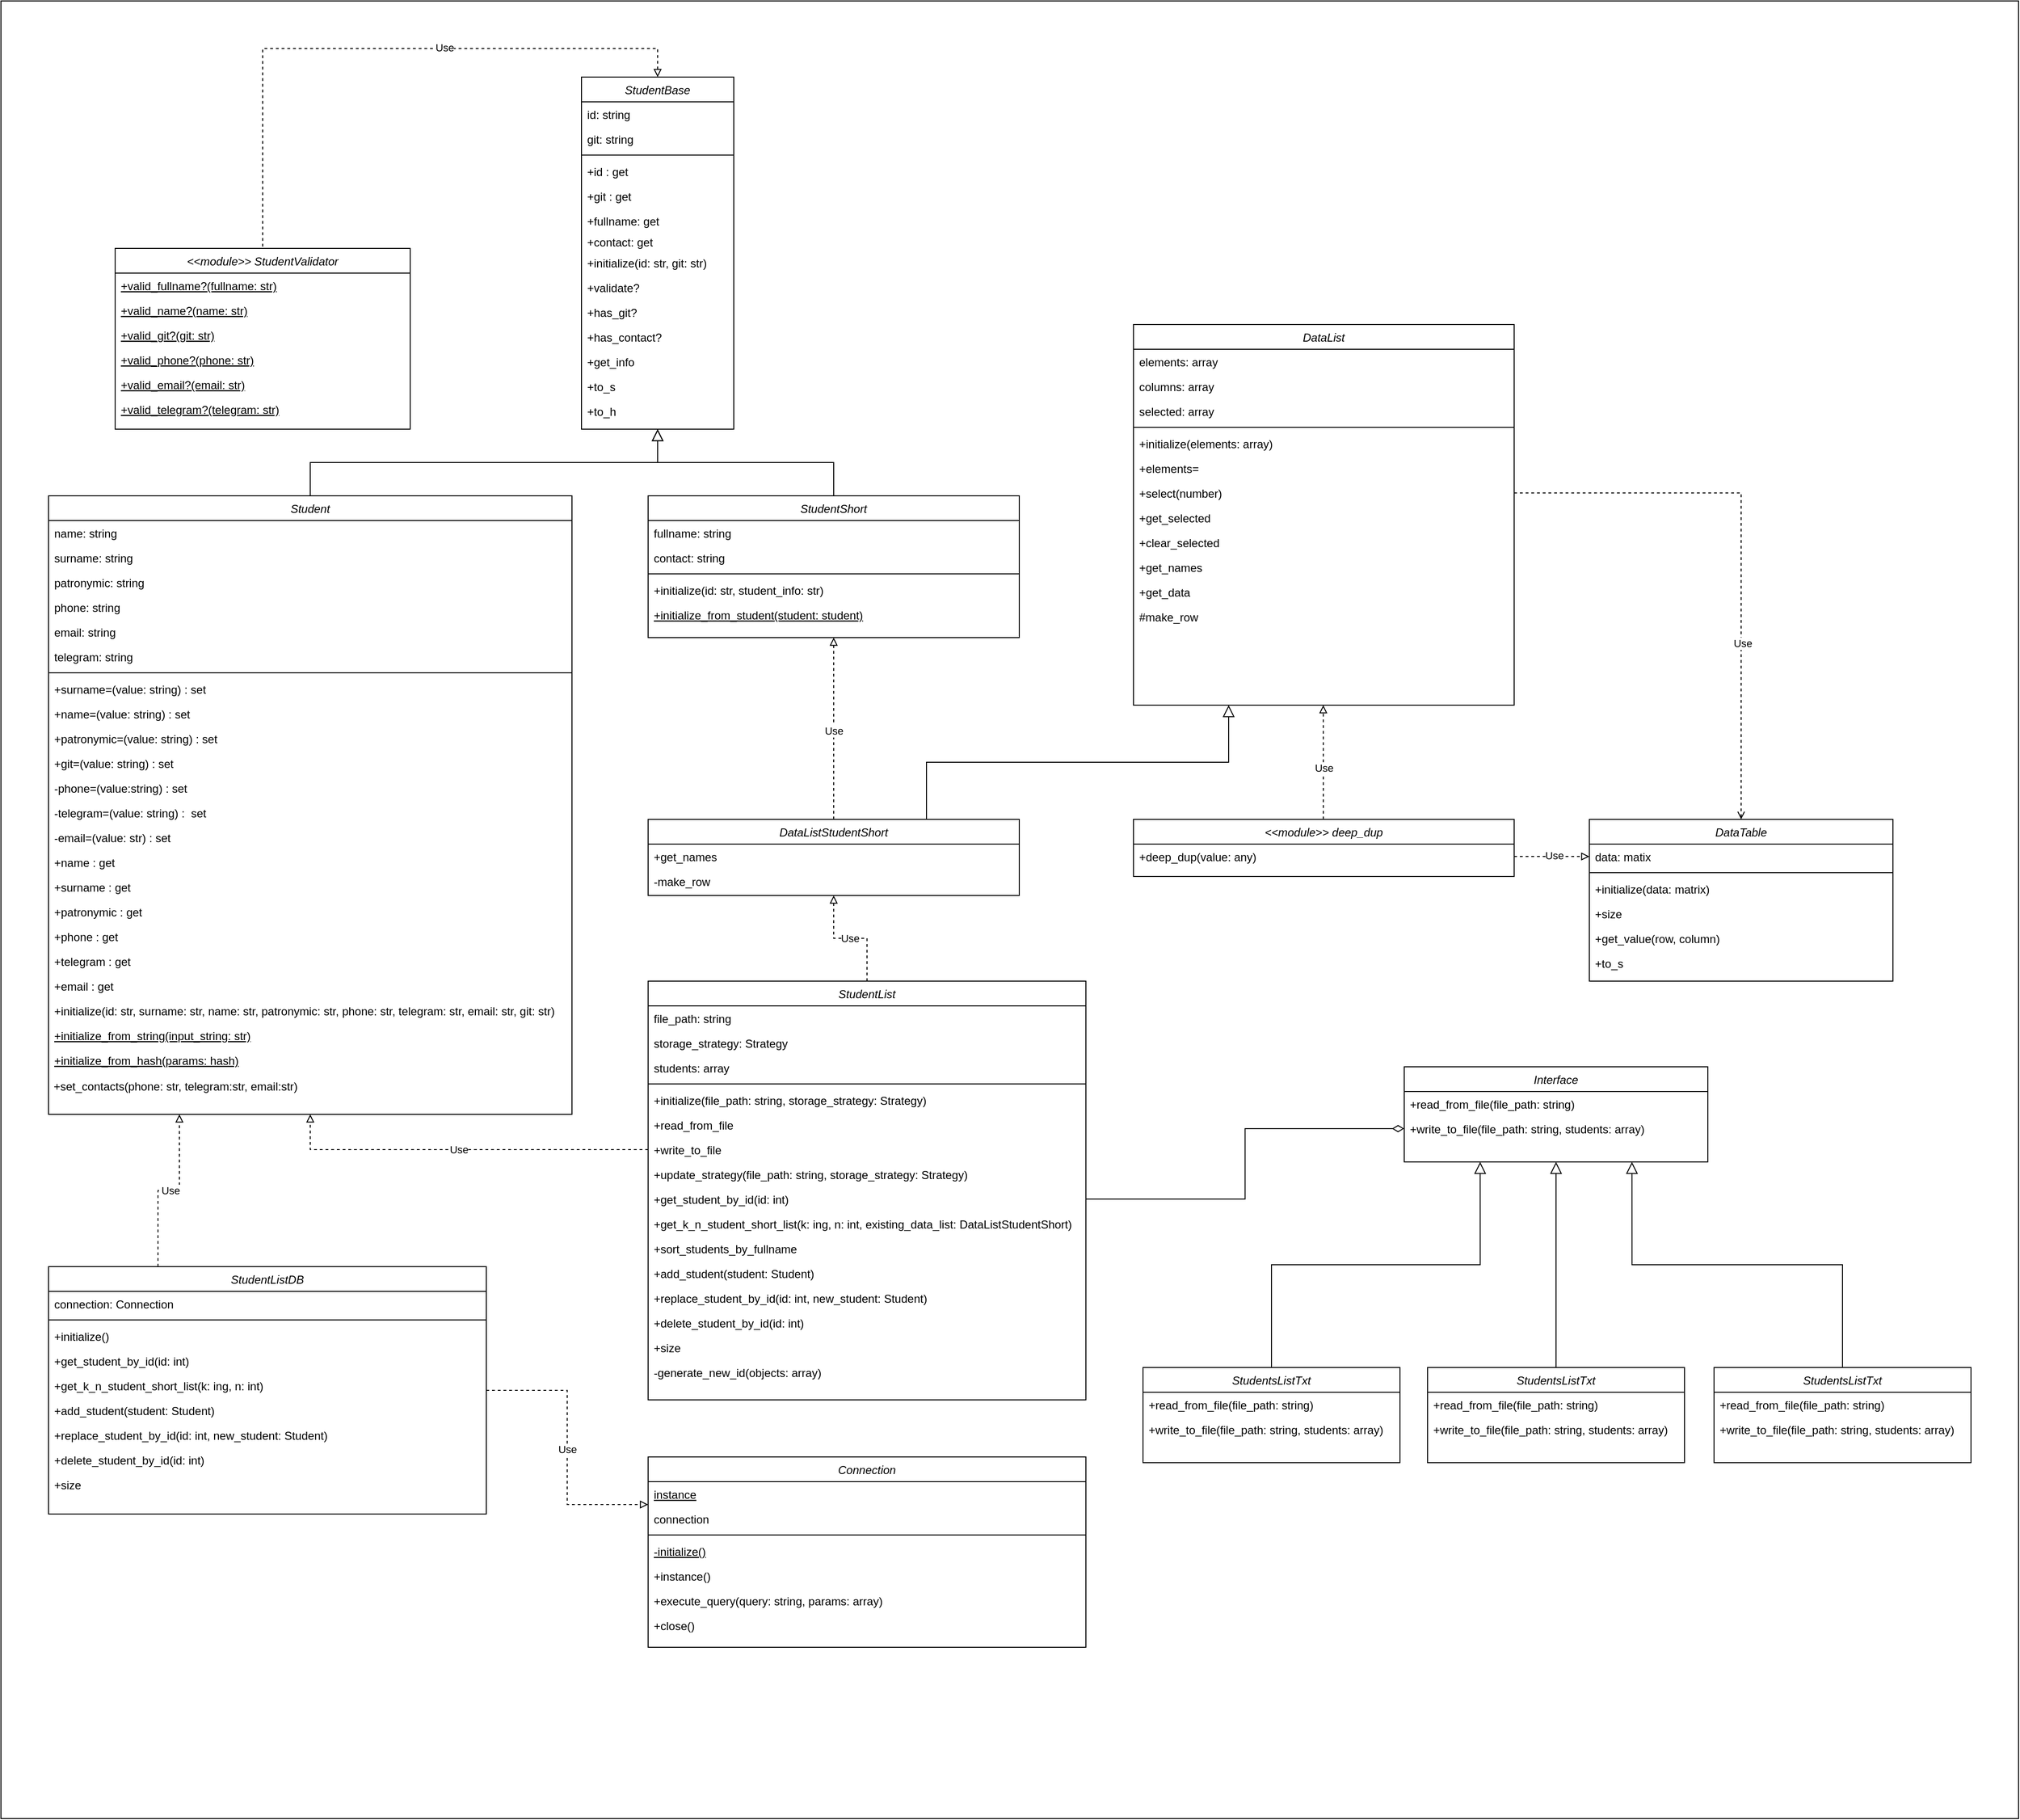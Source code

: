 <mxfile version="24.7.8">
  <diagram id="C5RBs43oDa-KdzZeNtuy" name="Page-1">
    <mxGraphModel dx="1500" dy="2068" grid="1" gridSize="10" guides="1" tooltips="1" connect="1" arrows="1" fold="1" page="1" pageScale="1" pageWidth="827" pageHeight="1169" math="0" shadow="0">
      <root>
        <mxCell id="WIyWlLk6GJQsqaUBKTNV-0" />
        <mxCell id="WIyWlLk6GJQsqaUBKTNV-1" parent="WIyWlLk6GJQsqaUBKTNV-0" />
        <mxCell id="fatnGPEcKWGk0wa3ljr2-0" value="" style="rounded=0;whiteSpace=wrap;html=1;" parent="WIyWlLk6GJQsqaUBKTNV-1" vertex="1">
          <mxGeometry x="250" y="-810" width="2120" height="1910" as="geometry" />
        </mxCell>
        <mxCell id="zkfFHV4jXpPFQw0GAbJ--0" value="StudentBase" style="swimlane;fontStyle=2;align=center;verticalAlign=top;childLayout=stackLayout;horizontal=1;startSize=26;horizontalStack=0;resizeParent=1;resizeLast=0;collapsible=1;marginBottom=0;rounded=0;shadow=0;strokeWidth=1;" parent="WIyWlLk6GJQsqaUBKTNV-1" vertex="1">
          <mxGeometry x="860" y="-730" width="160" height="370" as="geometry">
            <mxRectangle x="230" y="140" width="160" height="26" as="alternateBounds" />
          </mxGeometry>
        </mxCell>
        <mxCell id="DaK7ERgDfzek0wE4DrNR-5" value="id: string " style="text;align=left;verticalAlign=top;spacingLeft=4;spacingRight=4;overflow=hidden;rotatable=0;points=[[0,0.5],[1,0.5]];portConstraint=eastwest;rounded=0;shadow=0;html=0;" parent="zkfFHV4jXpPFQw0GAbJ--0" vertex="1">
          <mxGeometry y="26" width="160" height="26" as="geometry" />
        </mxCell>
        <mxCell id="DaK7ERgDfzek0wE4DrNR-3" value="git: string&#xa; " style="text;align=left;verticalAlign=top;spacingLeft=4;spacingRight=4;overflow=hidden;rotatable=0;points=[[0,0.5],[1,0.5]];portConstraint=eastwest;rounded=0;shadow=0;html=0;" parent="zkfFHV4jXpPFQw0GAbJ--0" vertex="1">
          <mxGeometry y="52" width="160" height="26" as="geometry" />
        </mxCell>
        <mxCell id="zkfFHV4jXpPFQw0GAbJ--4" value="" style="line;html=1;strokeWidth=1;align=left;verticalAlign=middle;spacingTop=-1;spacingLeft=3;spacingRight=3;rotatable=0;labelPosition=right;points=[];portConstraint=eastwest;" parent="zkfFHV4jXpPFQw0GAbJ--0" vertex="1">
          <mxGeometry y="78" width="160" height="8" as="geometry" />
        </mxCell>
        <mxCell id="DaK7ERgDfzek0wE4DrNR-34" value="+id : get" style="text;align=left;verticalAlign=top;spacingLeft=4;spacingRight=4;overflow=hidden;rotatable=0;points=[[0,0.5],[1,0.5]];portConstraint=eastwest;" parent="zkfFHV4jXpPFQw0GAbJ--0" vertex="1">
          <mxGeometry y="86" width="160" height="26" as="geometry" />
        </mxCell>
        <mxCell id="DaK7ERgDfzek0wE4DrNR-32" value="+git : get" style="text;align=left;verticalAlign=top;spacingLeft=4;spacingRight=4;overflow=hidden;rotatable=0;points=[[0,0.5],[1,0.5]];portConstraint=eastwest;" parent="zkfFHV4jXpPFQw0GAbJ--0" vertex="1">
          <mxGeometry y="112" width="160" height="26" as="geometry" />
        </mxCell>
        <mxCell id="30GVN7_N4VgCKG4ItNpN-0" value="+fullname: get" style="text;align=left;verticalAlign=top;spacingLeft=4;spacingRight=4;overflow=hidden;rotatable=0;points=[[0,0.5],[1,0.5]];portConstraint=eastwest;" parent="zkfFHV4jXpPFQw0GAbJ--0" vertex="1">
          <mxGeometry y="138" width="160" height="22" as="geometry" />
        </mxCell>
        <mxCell id="wEu3qzO1atXNmpKXPWO0-1" value="+contact: get" style="text;align=left;verticalAlign=top;spacingLeft=4;spacingRight=4;overflow=hidden;rotatable=0;points=[[0,0.5],[1,0.5]];portConstraint=eastwest;" parent="zkfFHV4jXpPFQw0GAbJ--0" vertex="1">
          <mxGeometry y="160" width="160" height="22" as="geometry" />
        </mxCell>
        <mxCell id="DaK7ERgDfzek0wE4DrNR-37" value="+initialize(id: str, git: str)" style="text;align=left;verticalAlign=top;spacingLeft=4;spacingRight=4;overflow=hidden;rotatable=0;points=[[0,0.5],[1,0.5]];portConstraint=eastwest;" parent="zkfFHV4jXpPFQw0GAbJ--0" vertex="1">
          <mxGeometry y="182" width="160" height="26" as="geometry" />
        </mxCell>
        <mxCell id="DaK7ERgDfzek0wE4DrNR-1" value="+validate?" style="text;align=left;verticalAlign=top;spacingLeft=4;spacingRight=4;overflow=hidden;rotatable=0;points=[[0,0.5],[1,0.5]];portConstraint=eastwest;" parent="zkfFHV4jXpPFQw0GAbJ--0" vertex="1">
          <mxGeometry y="208" width="160" height="26" as="geometry" />
        </mxCell>
        <mxCell id="zkfFHV4jXpPFQw0GAbJ--5" value="+has_git?" style="text;align=left;verticalAlign=top;spacingLeft=4;spacingRight=4;overflow=hidden;rotatable=0;points=[[0,0.5],[1,0.5]];portConstraint=eastwest;" parent="zkfFHV4jXpPFQw0GAbJ--0" vertex="1">
          <mxGeometry y="234" width="160" height="26" as="geometry" />
        </mxCell>
        <mxCell id="rkT2CLuDJCGZjRkK9kf4-31" value="+has_contact?" style="text;align=left;verticalAlign=top;spacingLeft=4;spacingRight=4;overflow=hidden;rotatable=0;points=[[0,0.5],[1,0.5]];portConstraint=eastwest;" parent="zkfFHV4jXpPFQw0GAbJ--0" vertex="1">
          <mxGeometry y="260" width="160" height="26" as="geometry" />
        </mxCell>
        <mxCell id="rkT2CLuDJCGZjRkK9kf4-32" value="+get_info" style="text;align=left;verticalAlign=top;spacingLeft=4;spacingRight=4;overflow=hidden;rotatable=0;points=[[0,0.5],[1,0.5]];portConstraint=eastwest;" parent="zkfFHV4jXpPFQw0GAbJ--0" vertex="1">
          <mxGeometry y="286" width="160" height="26" as="geometry" />
        </mxCell>
        <mxCell id="rkT2CLuDJCGZjRkK9kf4-33" value="+to_s" style="text;align=left;verticalAlign=top;spacingLeft=4;spacingRight=4;overflow=hidden;rotatable=0;points=[[0,0.5],[1,0.5]];portConstraint=eastwest;" parent="zkfFHV4jXpPFQw0GAbJ--0" vertex="1">
          <mxGeometry y="312" width="160" height="26" as="geometry" />
        </mxCell>
        <mxCell id="PjHpxz5H3u4c-cA8xx7M-1" value="+to_h" style="text;align=left;verticalAlign=top;spacingLeft=4;spacingRight=4;overflow=hidden;rotatable=0;points=[[0,0.5],[1,0.5]];portConstraint=eastwest;" parent="zkfFHV4jXpPFQw0GAbJ--0" vertex="1">
          <mxGeometry y="338" width="160" height="26" as="geometry" />
        </mxCell>
        <mxCell id="zkfFHV4jXpPFQw0GAbJ--6" value="Student" style="swimlane;fontStyle=2;align=center;verticalAlign=top;childLayout=stackLayout;horizontal=1;startSize=26;horizontalStack=0;resizeParent=1;resizeLast=0;collapsible=1;marginBottom=0;rounded=0;shadow=0;strokeWidth=1;" parent="WIyWlLk6GJQsqaUBKTNV-1" vertex="1">
          <mxGeometry x="300" y="-290" width="550" height="650" as="geometry">
            <mxRectangle x="130" y="380" width="160" height="26" as="alternateBounds" />
          </mxGeometry>
        </mxCell>
        <mxCell id="zkfFHV4jXpPFQw0GAbJ--7" value="name: string" style="text;align=left;verticalAlign=top;spacingLeft=4;spacingRight=4;overflow=hidden;rotatable=0;points=[[0,0.5],[1,0.5]];portConstraint=eastwest;" parent="zkfFHV4jXpPFQw0GAbJ--6" vertex="1">
          <mxGeometry y="26" width="550" height="26" as="geometry" />
        </mxCell>
        <mxCell id="zkfFHV4jXpPFQw0GAbJ--8" value="surname: string" style="text;align=left;verticalAlign=top;spacingLeft=4;spacingRight=4;overflow=hidden;rotatable=0;points=[[0,0.5],[1,0.5]];portConstraint=eastwest;rounded=0;shadow=0;html=0;" parent="zkfFHV4jXpPFQw0GAbJ--6" vertex="1">
          <mxGeometry y="52" width="550" height="26" as="geometry" />
        </mxCell>
        <mxCell id="hA9nvbCW1QsnM-zQuUA5-5" value="patronymic: string" style="text;align=left;verticalAlign=top;spacingLeft=4;spacingRight=4;overflow=hidden;rotatable=0;points=[[0,0.5],[1,0.5]];portConstraint=eastwest;rounded=0;shadow=0;html=0;" parent="zkfFHV4jXpPFQw0GAbJ--6" vertex="1">
          <mxGeometry y="78" width="550" height="26" as="geometry" />
        </mxCell>
        <mxCell id="rkT2CLuDJCGZjRkK9kf4-34" value="phone: string" style="text;align=left;verticalAlign=top;spacingLeft=4;spacingRight=4;overflow=hidden;rotatable=0;points=[[0,0.5],[1,0.5]];portConstraint=eastwest;rounded=0;shadow=0;html=0;" parent="zkfFHV4jXpPFQw0GAbJ--6" vertex="1">
          <mxGeometry y="104" width="550" height="26" as="geometry" />
        </mxCell>
        <mxCell id="rkT2CLuDJCGZjRkK9kf4-35" value="email: string" style="text;align=left;verticalAlign=top;spacingLeft=4;spacingRight=4;overflow=hidden;rotatable=0;points=[[0,0.5],[1,0.5]];portConstraint=eastwest;rounded=0;shadow=0;html=0;" parent="zkfFHV4jXpPFQw0GAbJ--6" vertex="1">
          <mxGeometry y="130" width="550" height="26" as="geometry" />
        </mxCell>
        <mxCell id="rkT2CLuDJCGZjRkK9kf4-36" value="telegram: string" style="text;align=left;verticalAlign=top;spacingLeft=4;spacingRight=4;overflow=hidden;rotatable=0;points=[[0,0.5],[1,0.5]];portConstraint=eastwest;rounded=0;shadow=0;html=0;" parent="zkfFHV4jXpPFQw0GAbJ--6" vertex="1">
          <mxGeometry y="156" width="550" height="26" as="geometry" />
        </mxCell>
        <mxCell id="zkfFHV4jXpPFQw0GAbJ--9" value="" style="line;html=1;strokeWidth=1;align=left;verticalAlign=middle;spacingTop=-1;spacingLeft=3;spacingRight=3;rotatable=0;labelPosition=right;points=[];portConstraint=eastwest;" parent="zkfFHV4jXpPFQw0GAbJ--6" vertex="1">
          <mxGeometry y="182" width="550" height="8" as="geometry" />
        </mxCell>
        <mxCell id="DaK7ERgDfzek0wE4DrNR-43" value="+surname=(value: string) : set" style="text;align=left;verticalAlign=top;spacingLeft=4;spacingRight=4;overflow=hidden;rotatable=0;points=[[0,0.5],[1,0.5]];portConstraint=eastwest;" parent="zkfFHV4jXpPFQw0GAbJ--6" vertex="1">
          <mxGeometry y="190" width="550" height="26" as="geometry" />
        </mxCell>
        <mxCell id="DaK7ERgDfzek0wE4DrNR-44" value="+name=(value: string) : set" style="text;align=left;verticalAlign=top;spacingLeft=4;spacingRight=4;overflow=hidden;rotatable=0;points=[[0,0.5],[1,0.5]];portConstraint=eastwest;" parent="zkfFHV4jXpPFQw0GAbJ--6" vertex="1">
          <mxGeometry y="216" width="550" height="26" as="geometry" />
        </mxCell>
        <mxCell id="DaK7ERgDfzek0wE4DrNR-42" value="+patronymic=(value: string) : set" style="text;align=left;verticalAlign=top;spacingLeft=4;spacingRight=4;overflow=hidden;rotatable=0;points=[[0,0.5],[1,0.5]];portConstraint=eastwest;" parent="zkfFHV4jXpPFQw0GAbJ--6" vertex="1">
          <mxGeometry y="242" width="550" height="26" as="geometry" />
        </mxCell>
        <mxCell id="ZeI7-z1QrVrPeZxFid8m-0" value="+git=(value: string) : set" style="text;align=left;verticalAlign=top;spacingLeft=4;spacingRight=4;overflow=hidden;rotatable=0;points=[[0,0.5],[1,0.5]];portConstraint=eastwest;" parent="zkfFHV4jXpPFQw0GAbJ--6" vertex="1">
          <mxGeometry y="268" width="550" height="26" as="geometry" />
        </mxCell>
        <mxCell id="DaK7ERgDfzek0wE4DrNR-41" value="-phone=(value:string) : set" style="text;align=left;verticalAlign=top;spacingLeft=4;spacingRight=4;overflow=hidden;rotatable=0;points=[[0,0.5],[1,0.5]];portConstraint=eastwest;" parent="zkfFHV4jXpPFQw0GAbJ--6" vertex="1">
          <mxGeometry y="294" width="550" height="26" as="geometry" />
        </mxCell>
        <mxCell id="DaK7ERgDfzek0wE4DrNR-40" value="-telegram=(value: string) :  set" style="text;align=left;verticalAlign=top;spacingLeft=4;spacingRight=4;overflow=hidden;rotatable=0;points=[[0,0.5],[1,0.5]];portConstraint=eastwest;" parent="zkfFHV4jXpPFQw0GAbJ--6" vertex="1">
          <mxGeometry y="320" width="550" height="26" as="geometry" />
        </mxCell>
        <mxCell id="DaK7ERgDfzek0wE4DrNR-39" value="-email=(value: str) : set" style="text;align=left;verticalAlign=top;spacingLeft=4;spacingRight=4;overflow=hidden;rotatable=0;points=[[0,0.5],[1,0.5]];portConstraint=eastwest;" parent="zkfFHV4jXpPFQw0GAbJ--6" vertex="1">
          <mxGeometry y="346" width="550" height="26" as="geometry" />
        </mxCell>
        <mxCell id="DaK7ERgDfzek0wE4DrNR-38" value="+name : get" style="text;align=left;verticalAlign=top;spacingLeft=4;spacingRight=4;overflow=hidden;rotatable=0;points=[[0,0.5],[1,0.5]];portConstraint=eastwest;" parent="zkfFHV4jXpPFQw0GAbJ--6" vertex="1">
          <mxGeometry y="372" width="550" height="26" as="geometry" />
        </mxCell>
        <mxCell id="DaK7ERgDfzek0wE4DrNR-46" value="+surname : get" style="text;align=left;verticalAlign=top;spacingLeft=4;spacingRight=4;overflow=hidden;rotatable=0;points=[[0,0.5],[1,0.5]];portConstraint=eastwest;" parent="zkfFHV4jXpPFQw0GAbJ--6" vertex="1">
          <mxGeometry y="398" width="550" height="26" as="geometry" />
        </mxCell>
        <mxCell id="DaK7ERgDfzek0wE4DrNR-45" value="+patronymic : get" style="text;align=left;verticalAlign=top;spacingLeft=4;spacingRight=4;overflow=hidden;rotatable=0;points=[[0,0.5],[1,0.5]];portConstraint=eastwest;" parent="zkfFHV4jXpPFQw0GAbJ--6" vertex="1">
          <mxGeometry y="424" width="550" height="26" as="geometry" />
        </mxCell>
        <mxCell id="ZeI7-z1QrVrPeZxFid8m-1" value="+phone : get" style="text;align=left;verticalAlign=top;spacingLeft=4;spacingRight=4;overflow=hidden;rotatable=0;points=[[0,0.5],[1,0.5]];portConstraint=eastwest;" parent="zkfFHV4jXpPFQw0GAbJ--6" vertex="1">
          <mxGeometry y="450" width="550" height="26" as="geometry" />
        </mxCell>
        <mxCell id="ZeI7-z1QrVrPeZxFid8m-2" value="+telegram : get" style="text;align=left;verticalAlign=top;spacingLeft=4;spacingRight=4;overflow=hidden;rotatable=0;points=[[0,0.5],[1,0.5]];portConstraint=eastwest;" parent="zkfFHV4jXpPFQw0GAbJ--6" vertex="1">
          <mxGeometry y="476" width="550" height="26" as="geometry" />
        </mxCell>
        <mxCell id="ZeI7-z1QrVrPeZxFid8m-3" value="+email : get" style="text;align=left;verticalAlign=top;spacingLeft=4;spacingRight=4;overflow=hidden;rotatable=0;points=[[0,0.5],[1,0.5]];portConstraint=eastwest;" parent="zkfFHV4jXpPFQw0GAbJ--6" vertex="1">
          <mxGeometry y="502" width="550" height="26" as="geometry" />
        </mxCell>
        <mxCell id="zkfFHV4jXpPFQw0GAbJ--11" value="+initialize(id: str, surname: str, name: str, patronymic: str, phone: str, telegram: str, email: str, git: str)" style="text;align=left;verticalAlign=top;spacingLeft=4;spacingRight=4;overflow=hidden;rotatable=0;points=[[0,0.5],[1,0.5]];portConstraint=eastwest;" parent="zkfFHV4jXpPFQw0GAbJ--6" vertex="1">
          <mxGeometry y="528" width="550" height="26" as="geometry" />
        </mxCell>
        <mxCell id="ZeI7-z1QrVrPeZxFid8m-4" value="+initialize_from_string(input_string: str)" style="text;align=left;verticalAlign=top;spacingLeft=4;spacingRight=4;overflow=hidden;rotatable=0;points=[[0,0.5],[1,0.5]];portConstraint=eastwest;fontStyle=4" parent="zkfFHV4jXpPFQw0GAbJ--6" vertex="1">
          <mxGeometry y="554" width="550" height="26" as="geometry" />
        </mxCell>
        <mxCell id="PjHpxz5H3u4c-cA8xx7M-0" value="+initialize_from_hash(params: hash)" style="text;align=left;verticalAlign=top;spacingLeft=4;spacingRight=4;overflow=hidden;rotatable=0;points=[[0,0.5],[1,0.5]];portConstraint=eastwest;fontStyle=4" parent="zkfFHV4jXpPFQw0GAbJ--6" vertex="1">
          <mxGeometry y="580" width="550" height="26" as="geometry" />
        </mxCell>
        <mxCell id="rkT2CLuDJCGZjRkK9kf4-38" value="&amp;nbsp;+set_contacts(phone: str, telegram:str, email:str)" style="text;html=1;align=left;verticalAlign=middle;whiteSpace=wrap;rounded=0;" parent="zkfFHV4jXpPFQw0GAbJ--6" vertex="1">
          <mxGeometry y="606" width="550" height="30" as="geometry" />
        </mxCell>
        <mxCell id="zkfFHV4jXpPFQw0GAbJ--12" value="" style="endArrow=block;endSize=10;endFill=0;shadow=0;strokeWidth=1;rounded=0;edgeStyle=elbowEdgeStyle;elbow=vertical;" parent="WIyWlLk6GJQsqaUBKTNV-1" source="zkfFHV4jXpPFQw0GAbJ--6" target="zkfFHV4jXpPFQw0GAbJ--0" edge="1">
          <mxGeometry width="160" relative="1" as="geometry">
            <mxPoint x="596" y="-137" as="sourcePoint" />
            <mxPoint x="596" y="-137" as="targetPoint" />
          </mxGeometry>
        </mxCell>
        <mxCell id="zkfFHV4jXpPFQw0GAbJ--16" value="" style="endArrow=block;endSize=10;endFill=0;shadow=0;strokeWidth=1;rounded=0;edgeStyle=elbowEdgeStyle;elbow=vertical;exitX=0.5;exitY=0;exitDx=0;exitDy=0;" parent="WIyWlLk6GJQsqaUBKTNV-1" source="zkfFHV4jXpPFQw0GAbJ--17" target="zkfFHV4jXpPFQw0GAbJ--0" edge="1">
          <mxGeometry width="160" relative="1" as="geometry">
            <mxPoint x="806" y="20" as="sourcePoint" />
            <mxPoint x="706" y="-69" as="targetPoint" />
          </mxGeometry>
        </mxCell>
        <mxCell id="zkfFHV4jXpPFQw0GAbJ--17" value="StudentShort" style="swimlane;fontStyle=2;align=center;verticalAlign=top;childLayout=stackLayout;horizontal=1;startSize=26;horizontalStack=0;resizeParent=1;resizeLast=0;collapsible=1;marginBottom=0;rounded=0;shadow=0;strokeWidth=1;" parent="WIyWlLk6GJQsqaUBKTNV-1" vertex="1">
          <mxGeometry x="930" y="-290" width="390" height="149" as="geometry">
            <mxRectangle x="550" y="140" width="160" height="26" as="alternateBounds" />
          </mxGeometry>
        </mxCell>
        <mxCell id="zkfFHV4jXpPFQw0GAbJ--18" value="fullname: string" style="text;align=left;verticalAlign=top;spacingLeft=4;spacingRight=4;overflow=hidden;rotatable=0;points=[[0,0.5],[1,0.5]];portConstraint=eastwest;" parent="zkfFHV4jXpPFQw0GAbJ--17" vertex="1">
          <mxGeometry y="26" width="390" height="26" as="geometry" />
        </mxCell>
        <mxCell id="rkT2CLuDJCGZjRkK9kf4-47" value="contact: string" style="text;align=left;verticalAlign=top;spacingLeft=4;spacingRight=4;overflow=hidden;rotatable=0;points=[[0,0.5],[1,0.5]];portConstraint=eastwest;" parent="zkfFHV4jXpPFQw0GAbJ--17" vertex="1">
          <mxGeometry y="52" width="390" height="26" as="geometry" />
        </mxCell>
        <mxCell id="zkfFHV4jXpPFQw0GAbJ--23" value="" style="line;html=1;strokeWidth=1;align=left;verticalAlign=middle;spacingTop=-1;spacingLeft=3;spacingRight=3;rotatable=0;labelPosition=right;points=[];portConstraint=eastwest;" parent="zkfFHV4jXpPFQw0GAbJ--17" vertex="1">
          <mxGeometry y="78" width="390" height="8" as="geometry" />
        </mxCell>
        <mxCell id="zkfFHV4jXpPFQw0GAbJ--24" value="+initialize(id: str, student_info: str)" style="text;align=left;verticalAlign=top;spacingLeft=4;spacingRight=4;overflow=hidden;rotatable=0;points=[[0,0.5],[1,0.5]];portConstraint=eastwest;" parent="zkfFHV4jXpPFQw0GAbJ--17" vertex="1">
          <mxGeometry y="86" width="390" height="26" as="geometry" />
        </mxCell>
        <mxCell id="ZeI7-z1QrVrPeZxFid8m-8" value="+initialize_from_student(student: student)" style="text;align=left;verticalAlign=top;spacingLeft=4;spacingRight=4;overflow=hidden;rotatable=0;points=[[0,0.5],[1,0.5]];portConstraint=eastwest;fontStyle=4" parent="zkfFHV4jXpPFQw0GAbJ--17" vertex="1">
          <mxGeometry y="112" width="390" height="26" as="geometry" />
        </mxCell>
        <mxCell id="rkT2CLuDJCGZjRkK9kf4-0" value="&lt;&lt;module&gt;&gt; StudentValidator" style="swimlane;fontStyle=2;align=center;verticalAlign=top;childLayout=stackLayout;horizontal=1;startSize=26;horizontalStack=0;resizeParent=1;resizeLast=0;collapsible=1;marginBottom=0;rounded=0;shadow=0;strokeWidth=1;" parent="WIyWlLk6GJQsqaUBKTNV-1" vertex="1">
          <mxGeometry x="370" y="-550" width="310" height="190" as="geometry">
            <mxRectangle x="230" y="140" width="160" height="26" as="alternateBounds" />
          </mxGeometry>
        </mxCell>
        <mxCell id="rkT2CLuDJCGZjRkK9kf4-16" value="+valid_fullname?(fullname: str)" style="text;align=left;verticalAlign=top;spacingLeft=4;spacingRight=4;overflow=hidden;rotatable=0;points=[[0,0.5],[1,0.5]];portConstraint=eastwest;fontStyle=4" parent="rkT2CLuDJCGZjRkK9kf4-0" vertex="1">
          <mxGeometry y="26" width="310" height="26" as="geometry" />
        </mxCell>
        <mxCell id="rkT2CLuDJCGZjRkK9kf4-21" value="+valid_name?(name: str)" style="text;align=left;verticalAlign=top;spacingLeft=4;spacingRight=4;overflow=hidden;rotatable=0;points=[[0,0.5],[1,0.5]];portConstraint=eastwest;fontStyle=4" parent="rkT2CLuDJCGZjRkK9kf4-0" vertex="1">
          <mxGeometry y="52" width="310" height="26" as="geometry" />
        </mxCell>
        <mxCell id="rkT2CLuDJCGZjRkK9kf4-17" value="+valid_git?(git: str)" style="text;align=left;verticalAlign=top;spacingLeft=4;spacingRight=4;overflow=hidden;rotatable=0;points=[[0,0.5],[1,0.5]];portConstraint=eastwest;fontStyle=4" parent="rkT2CLuDJCGZjRkK9kf4-0" vertex="1">
          <mxGeometry y="78" width="310" height="26" as="geometry" />
        </mxCell>
        <mxCell id="rkT2CLuDJCGZjRkK9kf4-19" value="+valid_phone?(phone: str)" style="text;align=left;verticalAlign=top;spacingLeft=4;spacingRight=4;overflow=hidden;rotatable=0;points=[[0,0.5],[1,0.5]];portConstraint=eastwest;fontStyle=4" parent="rkT2CLuDJCGZjRkK9kf4-0" vertex="1">
          <mxGeometry y="104" width="310" height="26" as="geometry" />
        </mxCell>
        <mxCell id="rkT2CLuDJCGZjRkK9kf4-25" value="+valid_email?(email: str)" style="text;align=left;verticalAlign=top;spacingLeft=4;spacingRight=4;overflow=hidden;rotatable=0;points=[[0,0.5],[1,0.5]];portConstraint=eastwest;fontStyle=4" parent="rkT2CLuDJCGZjRkK9kf4-0" vertex="1">
          <mxGeometry y="130" width="310" height="26" as="geometry" />
        </mxCell>
        <mxCell id="rkT2CLuDJCGZjRkK9kf4-26" value="+valid_telegram?(telegram: str)" style="text;align=left;verticalAlign=top;spacingLeft=4;spacingRight=4;overflow=hidden;rotatable=0;points=[[0,0.5],[1,0.5]];portConstraint=eastwest;fontStyle=4" parent="rkT2CLuDJCGZjRkK9kf4-0" vertex="1">
          <mxGeometry y="156" width="310" height="26" as="geometry" />
        </mxCell>
        <mxCell id="fatnGPEcKWGk0wa3ljr2-217" style="edgeStyle=orthogonalEdgeStyle;rounded=0;orthogonalLoop=1;jettySize=auto;html=1;entryX=0.5;entryY=0;entryDx=0;entryDy=0;dashed=1;strokeColor=default;curved=0;endArrow=none;endFill=0;flowAnimation=0;startArrow=block;startFill=0;exitX=0.5;exitY=0;exitDx=0;exitDy=0;" parent="WIyWlLk6GJQsqaUBKTNV-1" source="zkfFHV4jXpPFQw0GAbJ--0" target="rkT2CLuDJCGZjRkK9kf4-0" edge="1">
          <mxGeometry relative="1" as="geometry">
            <Array as="points">
              <mxPoint x="940" y="-760" />
              <mxPoint x="525" y="-760" />
            </Array>
            <mxPoint x="250" y="-930" as="sourcePoint" />
            <mxPoint x="610" y="-821" as="targetPoint" />
          </mxGeometry>
        </mxCell>
        <mxCell id="fatnGPEcKWGk0wa3ljr2-219" value="Use" style="edgeLabel;html=1;align=center;verticalAlign=middle;resizable=0;points=[];" parent="fatnGPEcKWGk0wa3ljr2-217" vertex="1" connectable="0">
          <mxGeometry x="-0.227" y="-1" relative="1" as="geometry">
            <mxPoint x="-1" as="offset" />
          </mxGeometry>
        </mxCell>
        <mxCell id="fatnGPEcKWGk0wa3ljr2-220" value="DataTable" style="swimlane;fontStyle=2;align=center;verticalAlign=top;childLayout=stackLayout;horizontal=1;startSize=26;horizontalStack=0;resizeParent=1;resizeLast=0;collapsible=1;marginBottom=0;rounded=0;shadow=0;strokeWidth=1;" parent="WIyWlLk6GJQsqaUBKTNV-1" vertex="1">
          <mxGeometry x="1919" y="50" width="319" height="170" as="geometry">
            <mxRectangle x="230" y="140" width="160" height="26" as="alternateBounds" />
          </mxGeometry>
        </mxCell>
        <mxCell id="fatnGPEcKWGk0wa3ljr2-255" value="data: matix" style="text;align=left;verticalAlign=top;spacingLeft=4;spacingRight=4;overflow=hidden;rotatable=0;points=[[0,0.5],[1,0.5]];portConstraint=eastwest;" parent="fatnGPEcKWGk0wa3ljr2-220" vertex="1">
          <mxGeometry y="26" width="319" height="26" as="geometry" />
        </mxCell>
        <mxCell id="fatnGPEcKWGk0wa3ljr2-256" value="" style="line;html=1;strokeWidth=1;align=left;verticalAlign=middle;spacingTop=-1;spacingLeft=3;spacingRight=3;rotatable=0;labelPosition=right;points=[];portConstraint=eastwest;" parent="fatnGPEcKWGk0wa3ljr2-220" vertex="1">
          <mxGeometry y="52" width="319" height="8" as="geometry" />
        </mxCell>
        <mxCell id="fatnGPEcKWGk0wa3ljr2-221" value="+initialize(data: matrix)" style="text;align=left;verticalAlign=top;spacingLeft=4;spacingRight=4;overflow=hidden;rotatable=0;points=[[0,0.5],[1,0.5]];portConstraint=eastwest;fontStyle=0" parent="fatnGPEcKWGk0wa3ljr2-220" vertex="1">
          <mxGeometry y="60" width="319" height="26" as="geometry" />
        </mxCell>
        <mxCell id="fatnGPEcKWGk0wa3ljr2-257" value="+size" style="text;align=left;verticalAlign=top;spacingLeft=4;spacingRight=4;overflow=hidden;rotatable=0;points=[[0,0.5],[1,0.5]];portConstraint=eastwest;fontStyle=0" parent="fatnGPEcKWGk0wa3ljr2-220" vertex="1">
          <mxGeometry y="86" width="319" height="26" as="geometry" />
        </mxCell>
        <mxCell id="fatnGPEcKWGk0wa3ljr2-222" value="+get_value(row, column)" style="text;align=left;verticalAlign=top;spacingLeft=4;spacingRight=4;overflow=hidden;rotatable=0;points=[[0,0.5],[1,0.5]];portConstraint=eastwest;fontStyle=0" parent="fatnGPEcKWGk0wa3ljr2-220" vertex="1">
          <mxGeometry y="112" width="319" height="26" as="geometry" />
        </mxCell>
        <mxCell id="fatnGPEcKWGk0wa3ljr2-258" value="+to_s" style="text;align=left;verticalAlign=top;spacingLeft=4;spacingRight=4;overflow=hidden;rotatable=0;points=[[0,0.5],[1,0.5]];portConstraint=eastwest;fontStyle=0" parent="fatnGPEcKWGk0wa3ljr2-220" vertex="1">
          <mxGeometry y="138" width="319" height="26" as="geometry" />
        </mxCell>
        <mxCell id="fatnGPEcKWGk0wa3ljr2-225" style="edgeStyle=orthogonalEdgeStyle;rounded=0;orthogonalLoop=1;jettySize=auto;html=1;endArrow=none;endFill=0;startArrow=block;startFill=0;exitX=0.25;exitY=1;exitDx=0;exitDy=0;entryX=0.75;entryY=0;entryDx=0;entryDy=0;startSize=10;" parent="WIyWlLk6GJQsqaUBKTNV-1" source="fatnGPEcKWGk0wa3ljr2-226" target="fatnGPEcKWGk0wa3ljr2-241" edge="1">
          <mxGeometry relative="1" as="geometry">
            <mxPoint x="1240" y="-30" as="targetPoint" />
          </mxGeometry>
        </mxCell>
        <mxCell id="fatnGPEcKWGk0wa3ljr2-226" value="DataList" style="swimlane;fontStyle=2;align=center;verticalAlign=top;childLayout=stackLayout;horizontal=1;startSize=26;horizontalStack=0;resizeParent=1;resizeLast=0;collapsible=1;marginBottom=0;rounded=0;shadow=0;strokeWidth=1;" parent="WIyWlLk6GJQsqaUBKTNV-1" vertex="1">
          <mxGeometry x="1440" y="-470" width="400" height="400" as="geometry">
            <mxRectangle x="1440" y="-470" width="160" height="26" as="alternateBounds" />
          </mxGeometry>
        </mxCell>
        <mxCell id="fatnGPEcKWGk0wa3ljr2-252" value="elements: array" style="text;align=left;verticalAlign=top;spacingLeft=4;spacingRight=4;overflow=hidden;rotatable=0;points=[[0,0.5],[1,0.5]];portConstraint=eastwest;" parent="fatnGPEcKWGk0wa3ljr2-226" vertex="1">
          <mxGeometry y="26" width="400" height="26" as="geometry" />
        </mxCell>
        <mxCell id="fatnGPEcKWGk0wa3ljr2-253" value="columns: array" style="text;align=left;verticalAlign=top;spacingLeft=4;spacingRight=4;overflow=hidden;rotatable=0;points=[[0,0.5],[1,0.5]];portConstraint=eastwest;" parent="fatnGPEcKWGk0wa3ljr2-226" vertex="1">
          <mxGeometry y="52" width="400" height="26" as="geometry" />
        </mxCell>
        <mxCell id="fatnGPEcKWGk0wa3ljr2-254" value="selected: array" style="text;align=left;verticalAlign=top;spacingLeft=4;spacingRight=4;overflow=hidden;rotatable=0;points=[[0,0.5],[1,0.5]];portConstraint=eastwest;" parent="fatnGPEcKWGk0wa3ljr2-226" vertex="1">
          <mxGeometry y="78" width="400" height="26" as="geometry" />
        </mxCell>
        <mxCell id="fatnGPEcKWGk0wa3ljr2-250" value="" style="line;html=1;strokeWidth=1;align=left;verticalAlign=middle;spacingTop=-1;spacingLeft=3;spacingRight=3;rotatable=0;labelPosition=right;points=[];portConstraint=eastwest;" parent="fatnGPEcKWGk0wa3ljr2-226" vertex="1">
          <mxGeometry y="104" width="400" height="8" as="geometry" />
        </mxCell>
        <mxCell id="fatnGPEcKWGk0wa3ljr2-227" value="+initialize(elements: array)" style="text;align=left;verticalAlign=top;spacingLeft=4;spacingRight=4;overflow=hidden;rotatable=0;points=[[0,0.5],[1,0.5]];portConstraint=eastwest;fontStyle=0" parent="fatnGPEcKWGk0wa3ljr2-226" vertex="1">
          <mxGeometry y="112" width="400" height="26" as="geometry" />
        </mxCell>
        <mxCell id="fatnGPEcKWGk0wa3ljr2-228" value="+elements=" style="text;align=left;verticalAlign=top;spacingLeft=4;spacingRight=4;overflow=hidden;rotatable=0;points=[[0,0.5],[1,0.5]];portConstraint=eastwest;fontStyle=0" parent="fatnGPEcKWGk0wa3ljr2-226" vertex="1">
          <mxGeometry y="138" width="400" height="26" as="geometry" />
        </mxCell>
        <mxCell id="fatnGPEcKWGk0wa3ljr2-230" value="+select(number)" style="text;align=left;verticalAlign=top;spacingLeft=4;spacingRight=4;overflow=hidden;rotatable=0;points=[[0,0.5],[1,0.5]];portConstraint=eastwest;fontStyle=0" parent="fatnGPEcKWGk0wa3ljr2-226" vertex="1">
          <mxGeometry y="164" width="400" height="26" as="geometry" />
        </mxCell>
        <mxCell id="fatnGPEcKWGk0wa3ljr2-231" value="+get_selected" style="text;align=left;verticalAlign=top;spacingLeft=4;spacingRight=4;overflow=hidden;rotatable=0;points=[[0,0.5],[1,0.5]];portConstraint=eastwest;fontStyle=0" parent="fatnGPEcKWGk0wa3ljr2-226" vertex="1">
          <mxGeometry y="190" width="400" height="26" as="geometry" />
        </mxCell>
        <mxCell id="fatnGPEcKWGk0wa3ljr2-232" value="+clear_selected" style="text;align=left;verticalAlign=top;spacingLeft=4;spacingRight=4;overflow=hidden;rotatable=0;points=[[0,0.5],[1,0.5]];portConstraint=eastwest;fontStyle=0" parent="fatnGPEcKWGk0wa3ljr2-226" vertex="1">
          <mxGeometry y="216" width="400" height="26" as="geometry" />
        </mxCell>
        <mxCell id="fatnGPEcKWGk0wa3ljr2-233" value="+get_names" style="text;align=left;verticalAlign=top;spacingLeft=4;spacingRight=4;overflow=hidden;rotatable=0;points=[[0,0.5],[1,0.5]];portConstraint=eastwest;fontStyle=0" parent="fatnGPEcKWGk0wa3ljr2-226" vertex="1">
          <mxGeometry y="242" width="400" height="26" as="geometry" />
        </mxCell>
        <mxCell id="fatnGPEcKWGk0wa3ljr2-234" value="+get_data" style="text;align=left;verticalAlign=top;spacingLeft=4;spacingRight=4;overflow=hidden;rotatable=0;points=[[0,0.5],[1,0.5]];portConstraint=eastwest;fontStyle=0" parent="fatnGPEcKWGk0wa3ljr2-226" vertex="1">
          <mxGeometry y="268" width="400" height="26" as="geometry" />
        </mxCell>
        <mxCell id="fatnGPEcKWGk0wa3ljr2-235" value="#make_row" style="text;align=left;verticalAlign=top;spacingLeft=4;spacingRight=4;overflow=hidden;rotatable=0;points=[[0,0.5],[1,0.5]];portConstraint=eastwest;fontStyle=0" parent="fatnGPEcKWGk0wa3ljr2-226" vertex="1">
          <mxGeometry y="294" width="400" height="26" as="geometry" />
        </mxCell>
        <mxCell id="fatnGPEcKWGk0wa3ljr2-236" style="edgeStyle=orthogonalEdgeStyle;rounded=0;orthogonalLoop=1;jettySize=auto;html=1;dashed=1;endArrow=block;endFill=0;" parent="WIyWlLk6GJQsqaUBKTNV-1" edge="1">
          <mxGeometry relative="1" as="geometry">
            <mxPoint x="1639.41" y="-70" as="targetPoint" />
            <Array as="points">
              <mxPoint x="1639.41" y="20" />
              <mxPoint x="1639.41" y="20" />
            </Array>
            <mxPoint x="1639.469" y="50" as="sourcePoint" />
          </mxGeometry>
        </mxCell>
        <mxCell id="fatnGPEcKWGk0wa3ljr2-237" value="Use" style="edgeLabel;html=1;align=center;verticalAlign=middle;resizable=0;points=[];" parent="fatnGPEcKWGk0wa3ljr2-236" vertex="1" connectable="0">
          <mxGeometry x="0.107" relative="1" as="geometry">
            <mxPoint y="12" as="offset" />
          </mxGeometry>
        </mxCell>
        <mxCell id="fatnGPEcKWGk0wa3ljr2-238" value="&lt;&lt;module&gt;&gt; deep_dup" style="swimlane;fontStyle=2;align=center;verticalAlign=top;childLayout=stackLayout;horizontal=1;startSize=26;horizontalStack=0;resizeParent=1;resizeLast=0;collapsible=1;marginBottom=0;rounded=0;shadow=0;strokeWidth=1;" parent="WIyWlLk6GJQsqaUBKTNV-1" vertex="1">
          <mxGeometry x="1440" y="50" width="400" height="60" as="geometry">
            <mxRectangle x="230" y="140" width="160" height="26" as="alternateBounds" />
          </mxGeometry>
        </mxCell>
        <mxCell id="fatnGPEcKWGk0wa3ljr2-239" value="+deep_dup(value: any)" style="text;align=left;verticalAlign=top;spacingLeft=4;spacingRight=4;overflow=hidden;rotatable=0;points=[[0,0.5],[1,0.5]];portConstraint=eastwest;fontStyle=0" parent="fatnGPEcKWGk0wa3ljr2-238" vertex="1">
          <mxGeometry y="26" width="400" height="26" as="geometry" />
        </mxCell>
        <mxCell id="fatnGPEcKWGk0wa3ljr2-241" value="DataListStudentShort" style="swimlane;fontStyle=2;align=center;verticalAlign=top;childLayout=stackLayout;horizontal=1;startSize=26;horizontalStack=0;resizeParent=1;resizeLast=0;collapsible=1;marginBottom=0;rounded=0;shadow=0;strokeWidth=1;" parent="WIyWlLk6GJQsqaUBKTNV-1" vertex="1">
          <mxGeometry x="930" y="50" width="390" height="80" as="geometry">
            <mxRectangle x="230" y="140" width="160" height="26" as="alternateBounds" />
          </mxGeometry>
        </mxCell>
        <mxCell id="fatnGPEcKWGk0wa3ljr2-242" value="+get_names" style="text;align=left;verticalAlign=top;spacingLeft=4;spacingRight=4;overflow=hidden;rotatable=0;points=[[0,0.5],[1,0.5]];portConstraint=eastwest;fontStyle=0" parent="fatnGPEcKWGk0wa3ljr2-241" vertex="1">
          <mxGeometry y="26" width="390" height="26" as="geometry" />
        </mxCell>
        <mxCell id="fatnGPEcKWGk0wa3ljr2-243" value="-make_row" style="text;align=left;verticalAlign=top;spacingLeft=4;spacingRight=4;overflow=hidden;rotatable=0;points=[[0,0.5],[1,0.5]];portConstraint=eastwest;fontStyle=0" parent="fatnGPEcKWGk0wa3ljr2-241" vertex="1">
          <mxGeometry y="52" width="390" height="28" as="geometry" />
        </mxCell>
        <mxCell id="fatnGPEcKWGk0wa3ljr2-246" style="edgeStyle=orthogonalEdgeStyle;rounded=0;orthogonalLoop=1;jettySize=auto;html=1;entryX=0.5;entryY=0;entryDx=0;entryDy=0;dashed=1;endArrow=open;endFill=0;" parent="WIyWlLk6GJQsqaUBKTNV-1" source="fatnGPEcKWGk0wa3ljr2-230" target="fatnGPEcKWGk0wa3ljr2-220" edge="1">
          <mxGeometry relative="1" as="geometry">
            <mxPoint x="2160.0" y="50" as="targetPoint" />
          </mxGeometry>
        </mxCell>
        <mxCell id="fatnGPEcKWGk0wa3ljr2-247" value="Use" style="edgeLabel;html=1;align=center;verticalAlign=middle;resizable=0;points=[];" parent="fatnGPEcKWGk0wa3ljr2-246" vertex="1" connectable="0">
          <mxGeometry x="0.364" y="1" relative="1" as="geometry">
            <mxPoint as="offset" />
          </mxGeometry>
        </mxCell>
        <mxCell id="fatnGPEcKWGk0wa3ljr2-248" style="edgeStyle=orthogonalEdgeStyle;rounded=0;orthogonalLoop=1;jettySize=auto;html=1;dashed=1;endArrow=block;endFill=0;entryX=0.5;entryY=1;entryDx=0;entryDy=0;exitX=0.5;exitY=0;exitDx=0;exitDy=0;" parent="WIyWlLk6GJQsqaUBKTNV-1" source="fatnGPEcKWGk0wa3ljr2-241" target="zkfFHV4jXpPFQw0GAbJ--17" edge="1">
          <mxGeometry relative="1" as="geometry">
            <mxPoint x="1040" y="-120" as="targetPoint" />
            <mxPoint x="1040" as="sourcePoint" />
          </mxGeometry>
        </mxCell>
        <mxCell id="fatnGPEcKWGk0wa3ljr2-249" value="Use" style="edgeLabel;html=1;align=center;verticalAlign=middle;resizable=0;points=[];" parent="fatnGPEcKWGk0wa3ljr2-248" vertex="1" connectable="0">
          <mxGeometry x="0.107" relative="1" as="geometry">
            <mxPoint y="12" as="offset" />
          </mxGeometry>
        </mxCell>
        <mxCell id="fatnGPEcKWGk0wa3ljr2-259" style="edgeStyle=orthogonalEdgeStyle;rounded=0;orthogonalLoop=1;jettySize=auto;html=1;dashed=1;endArrow=block;endFill=0;entryX=0;entryY=0.5;entryDx=0;entryDy=0;exitX=1;exitY=0.5;exitDx=0;exitDy=0;" parent="WIyWlLk6GJQsqaUBKTNV-1" source="fatnGPEcKWGk0wa3ljr2-239" target="fatnGPEcKWGk0wa3ljr2-255" edge="1">
          <mxGeometry relative="1" as="geometry">
            <mxPoint x="1860" y="140" as="targetPoint" />
            <Array as="points" />
            <mxPoint x="1860.059" y="260" as="sourcePoint" />
          </mxGeometry>
        </mxCell>
        <mxCell id="fatnGPEcKWGk0wa3ljr2-261" value="Use" style="edgeLabel;html=1;align=center;verticalAlign=middle;resizable=0;points=[];" parent="fatnGPEcKWGk0wa3ljr2-259" vertex="1" connectable="0">
          <mxGeometry x="0.053" y="1" relative="1" as="geometry">
            <mxPoint as="offset" />
          </mxGeometry>
        </mxCell>
        <mxCell id="fatnGPEcKWGk0wa3ljr2-262" value="StudentList" style="swimlane;fontStyle=2;align=center;verticalAlign=top;childLayout=stackLayout;horizontal=1;startSize=26;horizontalStack=0;resizeParent=1;resizeLast=0;collapsible=1;marginBottom=0;rounded=0;shadow=0;strokeWidth=1;" parent="WIyWlLk6GJQsqaUBKTNV-1" vertex="1">
          <mxGeometry x="930" y="220" width="460" height="440" as="geometry">
            <mxRectangle x="1440" y="-470" width="160" height="26" as="alternateBounds" />
          </mxGeometry>
        </mxCell>
        <mxCell id="fatnGPEcKWGk0wa3ljr2-263" value="file_path: string" style="text;align=left;verticalAlign=top;spacingLeft=4;spacingRight=4;overflow=hidden;rotatable=0;points=[[0,0.5],[1,0.5]];portConstraint=eastwest;" parent="fatnGPEcKWGk0wa3ljr2-262" vertex="1">
          <mxGeometry y="26" width="460" height="26" as="geometry" />
        </mxCell>
        <mxCell id="fatnGPEcKWGk0wa3ljr2-264" value="storage_strategy: Strategy" style="text;align=left;verticalAlign=top;spacingLeft=4;spacingRight=4;overflow=hidden;rotatable=0;points=[[0,0.5],[1,0.5]];portConstraint=eastwest;" parent="fatnGPEcKWGk0wa3ljr2-262" vertex="1">
          <mxGeometry y="52" width="460" height="26" as="geometry" />
        </mxCell>
        <mxCell id="fatnGPEcKWGk0wa3ljr2-265" value="students: array" style="text;align=left;verticalAlign=top;spacingLeft=4;spacingRight=4;overflow=hidden;rotatable=0;points=[[0,0.5],[1,0.5]];portConstraint=eastwest;" parent="fatnGPEcKWGk0wa3ljr2-262" vertex="1">
          <mxGeometry y="78" width="460" height="26" as="geometry" />
        </mxCell>
        <mxCell id="fatnGPEcKWGk0wa3ljr2-266" value="" style="line;html=1;strokeWidth=1;align=left;verticalAlign=middle;spacingTop=-1;spacingLeft=3;spacingRight=3;rotatable=0;labelPosition=right;points=[];portConstraint=eastwest;" parent="fatnGPEcKWGk0wa3ljr2-262" vertex="1">
          <mxGeometry y="104" width="460" height="8" as="geometry" />
        </mxCell>
        <mxCell id="fatnGPEcKWGk0wa3ljr2-267" value="+initialize(file_path: string, storage_strategy: Strategy)" style="text;align=left;verticalAlign=top;spacingLeft=4;spacingRight=4;overflow=hidden;rotatable=0;points=[[0,0.5],[1,0.5]];portConstraint=eastwest;fontStyle=0" parent="fatnGPEcKWGk0wa3ljr2-262" vertex="1">
          <mxGeometry y="112" width="460" height="26" as="geometry" />
        </mxCell>
        <mxCell id="fatnGPEcKWGk0wa3ljr2-268" value="+read_from_file" style="text;align=left;verticalAlign=top;spacingLeft=4;spacingRight=4;overflow=hidden;rotatable=0;points=[[0,0.5],[1,0.5]];portConstraint=eastwest;fontStyle=0" parent="fatnGPEcKWGk0wa3ljr2-262" vertex="1">
          <mxGeometry y="138" width="460" height="26" as="geometry" />
        </mxCell>
        <mxCell id="fatnGPEcKWGk0wa3ljr2-269" value="+write_to_file" style="text;align=left;verticalAlign=top;spacingLeft=4;spacingRight=4;overflow=hidden;rotatable=0;points=[[0,0.5],[1,0.5]];portConstraint=eastwest;fontStyle=0" parent="fatnGPEcKWGk0wa3ljr2-262" vertex="1">
          <mxGeometry y="164" width="460" height="26" as="geometry" />
        </mxCell>
        <mxCell id="fatnGPEcKWGk0wa3ljr2-270" value="+update_strategy(file_path: string, storage_strategy: Strategy)" style="text;align=left;verticalAlign=top;spacingLeft=4;spacingRight=4;overflow=hidden;rotatable=0;points=[[0,0.5],[1,0.5]];portConstraint=eastwest;fontStyle=0" parent="fatnGPEcKWGk0wa3ljr2-262" vertex="1">
          <mxGeometry y="190" width="460" height="26" as="geometry" />
        </mxCell>
        <mxCell id="fatnGPEcKWGk0wa3ljr2-271" value="+get_student_by_id(id: int)" style="text;align=left;verticalAlign=top;spacingLeft=4;spacingRight=4;overflow=hidden;rotatable=0;points=[[0,0.5],[1,0.5]];portConstraint=eastwest;fontStyle=0" parent="fatnGPEcKWGk0wa3ljr2-262" vertex="1">
          <mxGeometry y="216" width="460" height="26" as="geometry" />
        </mxCell>
        <mxCell id="fatnGPEcKWGk0wa3ljr2-272" value="+get_k_n_student_short_list(k: ing, n: int, existing_data_list: DataListStudentShort)" style="text;align=left;verticalAlign=top;spacingLeft=4;spacingRight=4;overflow=hidden;rotatable=0;points=[[0,0.5],[1,0.5]];portConstraint=eastwest;fontStyle=0" parent="fatnGPEcKWGk0wa3ljr2-262" vertex="1">
          <mxGeometry y="242" width="460" height="26" as="geometry" />
        </mxCell>
        <mxCell id="fatnGPEcKWGk0wa3ljr2-273" value="+sort_students_by_fullname" style="text;align=left;verticalAlign=top;spacingLeft=4;spacingRight=4;overflow=hidden;rotatable=0;points=[[0,0.5],[1,0.5]];portConstraint=eastwest;fontStyle=0" parent="fatnGPEcKWGk0wa3ljr2-262" vertex="1">
          <mxGeometry y="268" width="460" height="26" as="geometry" />
        </mxCell>
        <mxCell id="fatnGPEcKWGk0wa3ljr2-274" value="+add_student(student: Student)" style="text;align=left;verticalAlign=top;spacingLeft=4;spacingRight=4;overflow=hidden;rotatable=0;points=[[0,0.5],[1,0.5]];portConstraint=eastwest;fontStyle=0" parent="fatnGPEcKWGk0wa3ljr2-262" vertex="1">
          <mxGeometry y="294" width="460" height="26" as="geometry" />
        </mxCell>
        <mxCell id="fatnGPEcKWGk0wa3ljr2-306" value="+replace_student_by_id(id: int, new_student: Student)" style="text;align=left;verticalAlign=top;spacingLeft=4;spacingRight=4;overflow=hidden;rotatable=0;points=[[0,0.5],[1,0.5]];portConstraint=eastwest;fontStyle=0" parent="fatnGPEcKWGk0wa3ljr2-262" vertex="1">
          <mxGeometry y="320" width="460" height="26" as="geometry" />
        </mxCell>
        <mxCell id="fatnGPEcKWGk0wa3ljr2-307" value="+delete_student_by_id(id: int)" style="text;align=left;verticalAlign=top;spacingLeft=4;spacingRight=4;overflow=hidden;rotatable=0;points=[[0,0.5],[1,0.5]];portConstraint=eastwest;fontStyle=0" parent="fatnGPEcKWGk0wa3ljr2-262" vertex="1">
          <mxGeometry y="346" width="460" height="26" as="geometry" />
        </mxCell>
        <mxCell id="fatnGPEcKWGk0wa3ljr2-308" value="+size" style="text;align=left;verticalAlign=top;spacingLeft=4;spacingRight=4;overflow=hidden;rotatable=0;points=[[0,0.5],[1,0.5]];portConstraint=eastwest;fontStyle=0" parent="fatnGPEcKWGk0wa3ljr2-262" vertex="1">
          <mxGeometry y="372" width="460" height="26" as="geometry" />
        </mxCell>
        <mxCell id="fatnGPEcKWGk0wa3ljr2-309" value="-generate_new_id(objects: array)" style="text;align=left;verticalAlign=top;spacingLeft=4;spacingRight=4;overflow=hidden;rotatable=0;points=[[0,0.5],[1,0.5]];portConstraint=eastwest;fontStyle=0" parent="fatnGPEcKWGk0wa3ljr2-262" vertex="1">
          <mxGeometry y="398" width="460" height="26" as="geometry" />
        </mxCell>
        <mxCell id="fatnGPEcKWGk0wa3ljr2-301" style="edgeStyle=orthogonalEdgeStyle;rounded=0;orthogonalLoop=1;jettySize=auto;html=1;dashed=1;endArrow=block;endFill=0;exitX=0.5;exitY=0;exitDx=0;exitDy=0;entryX=0.5;entryY=1;entryDx=0;entryDy=0;" parent="WIyWlLk6GJQsqaUBKTNV-1" source="fatnGPEcKWGk0wa3ljr2-262" target="fatnGPEcKWGk0wa3ljr2-241" edge="1">
          <mxGeometry relative="1" as="geometry">
            <mxPoint x="1140" y="148" as="targetPoint" />
            <mxPoint x="1140" y="339" as="sourcePoint" />
          </mxGeometry>
        </mxCell>
        <mxCell id="fatnGPEcKWGk0wa3ljr2-303" value="Use" style="edgeLabel;html=1;align=center;verticalAlign=middle;resizable=0;points=[];" parent="fatnGPEcKWGk0wa3ljr2-301" vertex="1" connectable="0">
          <mxGeometry x="0.015" relative="1" as="geometry">
            <mxPoint as="offset" />
          </mxGeometry>
        </mxCell>
        <mxCell id="fatnGPEcKWGk0wa3ljr2-304" style="edgeStyle=orthogonalEdgeStyle;rounded=0;orthogonalLoop=1;jettySize=auto;html=1;dashed=1;endArrow=block;endFill=0;exitX=0;exitY=0.5;exitDx=0;exitDy=0;entryX=0.5;entryY=1;entryDx=0;entryDy=0;" parent="WIyWlLk6GJQsqaUBKTNV-1" source="fatnGPEcKWGk0wa3ljr2-269" target="zkfFHV4jXpPFQw0GAbJ--6" edge="1">
          <mxGeometry relative="1" as="geometry">
            <mxPoint x="760" y="390" as="targetPoint" />
            <mxPoint x="845" y="540" as="sourcePoint" />
          </mxGeometry>
        </mxCell>
        <mxCell id="fatnGPEcKWGk0wa3ljr2-305" value="Use" style="edgeLabel;html=1;align=center;verticalAlign=middle;resizable=0;points=[];" parent="fatnGPEcKWGk0wa3ljr2-304" vertex="1" connectable="0">
          <mxGeometry x="0.015" relative="1" as="geometry">
            <mxPoint as="offset" />
          </mxGeometry>
        </mxCell>
        <mxCell id="fatnGPEcKWGk0wa3ljr2-310" value="Interface" style="swimlane;fontStyle=2;align=center;verticalAlign=top;childLayout=stackLayout;horizontal=1;startSize=26;horizontalStack=0;resizeParent=1;resizeLast=0;collapsible=1;marginBottom=0;rounded=0;shadow=0;strokeWidth=1;" parent="WIyWlLk6GJQsqaUBKTNV-1" vertex="1">
          <mxGeometry x="1724.5" y="310" width="319" height="100" as="geometry">
            <mxRectangle x="230" y="140" width="160" height="26" as="alternateBounds" />
          </mxGeometry>
        </mxCell>
        <mxCell id="fatnGPEcKWGk0wa3ljr2-313" value="+read_from_file(file_path: string)" style="text;align=left;verticalAlign=top;spacingLeft=4;spacingRight=4;overflow=hidden;rotatable=0;points=[[0,0.5],[1,0.5]];portConstraint=eastwest;fontStyle=0" parent="fatnGPEcKWGk0wa3ljr2-310" vertex="1">
          <mxGeometry y="26" width="319" height="26" as="geometry" />
        </mxCell>
        <mxCell id="fatnGPEcKWGk0wa3ljr2-314" value="+write_to_file(file_path: string, students: array)" style="text;align=left;verticalAlign=top;spacingLeft=4;spacingRight=4;overflow=hidden;rotatable=0;points=[[0,0.5],[1,0.5]];portConstraint=eastwest;fontStyle=0" parent="fatnGPEcKWGk0wa3ljr2-310" vertex="1">
          <mxGeometry y="52" width="319" height="26" as="geometry" />
        </mxCell>
        <mxCell id="fatnGPEcKWGk0wa3ljr2-317" style="edgeStyle=orthogonalEdgeStyle;rounded=0;orthogonalLoop=1;jettySize=auto;html=1;exitX=1;exitY=0.5;exitDx=0;exitDy=0;entryX=0;entryY=0.5;entryDx=0;entryDy=0;endArrow=diamondThin;endFill=0;endSize=10;" parent="WIyWlLk6GJQsqaUBKTNV-1" source="fatnGPEcKWGk0wa3ljr2-271" target="fatnGPEcKWGk0wa3ljr2-314" edge="1">
          <mxGeometry relative="1" as="geometry" />
        </mxCell>
        <mxCell id="fatnGPEcKWGk0wa3ljr2-327" style="edgeStyle=orthogonalEdgeStyle;rounded=0;orthogonalLoop=1;jettySize=auto;html=1;exitX=0.5;exitY=0;exitDx=0;exitDy=0;entryX=0.25;entryY=1;entryDx=0;entryDy=0;endArrow=block;endFill=0;endSize=10;" parent="WIyWlLk6GJQsqaUBKTNV-1" source="fatnGPEcKWGk0wa3ljr2-318" target="fatnGPEcKWGk0wa3ljr2-310" edge="1">
          <mxGeometry relative="1" as="geometry" />
        </mxCell>
        <mxCell id="fatnGPEcKWGk0wa3ljr2-318" value="StudentsListTxt" style="swimlane;fontStyle=2;align=center;verticalAlign=top;childLayout=stackLayout;horizontal=1;startSize=26;horizontalStack=0;resizeParent=1;resizeLast=0;collapsible=1;marginBottom=0;rounded=0;shadow=0;strokeWidth=1;" parent="WIyWlLk6GJQsqaUBKTNV-1" vertex="1">
          <mxGeometry x="1450" y="626" width="270" height="100" as="geometry">
            <mxRectangle x="230" y="140" width="160" height="26" as="alternateBounds" />
          </mxGeometry>
        </mxCell>
        <mxCell id="fatnGPEcKWGk0wa3ljr2-319" value="+read_from_file(file_path: string)" style="text;align=left;verticalAlign=top;spacingLeft=4;spacingRight=4;overflow=hidden;rotatable=0;points=[[0,0.5],[1,0.5]];portConstraint=eastwest;fontStyle=0" parent="fatnGPEcKWGk0wa3ljr2-318" vertex="1">
          <mxGeometry y="26" width="270" height="26" as="geometry" />
        </mxCell>
        <mxCell id="fatnGPEcKWGk0wa3ljr2-320" value="+write_to_file(file_path: string, students: array)" style="text;align=left;verticalAlign=top;spacingLeft=4;spacingRight=4;overflow=hidden;rotatable=0;points=[[0,0.5],[1,0.5]];portConstraint=eastwest;fontStyle=0" parent="fatnGPEcKWGk0wa3ljr2-318" vertex="1">
          <mxGeometry y="52" width="270" height="26" as="geometry" />
        </mxCell>
        <mxCell id="fatnGPEcKWGk0wa3ljr2-328" style="edgeStyle=orthogonalEdgeStyle;rounded=0;orthogonalLoop=1;jettySize=auto;html=1;exitX=0.5;exitY=0;exitDx=0;exitDy=0;entryX=0.5;entryY=1;entryDx=0;entryDy=0;endArrow=block;endFill=0;endSize=10;" parent="WIyWlLk6GJQsqaUBKTNV-1" source="fatnGPEcKWGk0wa3ljr2-321" target="fatnGPEcKWGk0wa3ljr2-310" edge="1">
          <mxGeometry relative="1" as="geometry" />
        </mxCell>
        <mxCell id="fatnGPEcKWGk0wa3ljr2-321" value="StudentsListTxt" style="swimlane;fontStyle=2;align=center;verticalAlign=top;childLayout=stackLayout;horizontal=1;startSize=26;horizontalStack=0;resizeParent=1;resizeLast=0;collapsible=1;marginBottom=0;rounded=0;shadow=0;strokeWidth=1;" parent="WIyWlLk6GJQsqaUBKTNV-1" vertex="1">
          <mxGeometry x="1749" y="626" width="270" height="100" as="geometry">
            <mxRectangle x="230" y="140" width="160" height="26" as="alternateBounds" />
          </mxGeometry>
        </mxCell>
        <mxCell id="fatnGPEcKWGk0wa3ljr2-322" value="+read_from_file(file_path: string)" style="text;align=left;verticalAlign=top;spacingLeft=4;spacingRight=4;overflow=hidden;rotatable=0;points=[[0,0.5],[1,0.5]];portConstraint=eastwest;fontStyle=0" parent="fatnGPEcKWGk0wa3ljr2-321" vertex="1">
          <mxGeometry y="26" width="270" height="26" as="geometry" />
        </mxCell>
        <mxCell id="fatnGPEcKWGk0wa3ljr2-323" value="+write_to_file(file_path: string, students: array)" style="text;align=left;verticalAlign=top;spacingLeft=4;spacingRight=4;overflow=hidden;rotatable=0;points=[[0,0.5],[1,0.5]];portConstraint=eastwest;fontStyle=0" parent="fatnGPEcKWGk0wa3ljr2-321" vertex="1">
          <mxGeometry y="52" width="270" height="26" as="geometry" />
        </mxCell>
        <mxCell id="fatnGPEcKWGk0wa3ljr2-329" style="edgeStyle=orthogonalEdgeStyle;rounded=0;orthogonalLoop=1;jettySize=auto;html=1;exitX=0.5;exitY=0;exitDx=0;exitDy=0;entryX=0.75;entryY=1;entryDx=0;entryDy=0;endArrow=block;endFill=0;endSize=10;" parent="WIyWlLk6GJQsqaUBKTNV-1" source="fatnGPEcKWGk0wa3ljr2-324" target="fatnGPEcKWGk0wa3ljr2-310" edge="1">
          <mxGeometry relative="1" as="geometry" />
        </mxCell>
        <mxCell id="fatnGPEcKWGk0wa3ljr2-324" value="StudentsListTxt" style="swimlane;fontStyle=2;align=center;verticalAlign=top;childLayout=stackLayout;horizontal=1;startSize=26;horizontalStack=0;resizeParent=1;resizeLast=0;collapsible=1;marginBottom=0;rounded=0;shadow=0;strokeWidth=1;" parent="WIyWlLk6GJQsqaUBKTNV-1" vertex="1">
          <mxGeometry x="2050" y="626" width="270" height="100" as="geometry">
            <mxRectangle x="230" y="140" width="160" height="26" as="alternateBounds" />
          </mxGeometry>
        </mxCell>
        <mxCell id="fatnGPEcKWGk0wa3ljr2-325" value="+read_from_file(file_path: string)" style="text;align=left;verticalAlign=top;spacingLeft=4;spacingRight=4;overflow=hidden;rotatable=0;points=[[0,0.5],[1,0.5]];portConstraint=eastwest;fontStyle=0" parent="fatnGPEcKWGk0wa3ljr2-324" vertex="1">
          <mxGeometry y="26" width="270" height="26" as="geometry" />
        </mxCell>
        <mxCell id="fatnGPEcKWGk0wa3ljr2-326" value="+write_to_file(file_path: string, students: array)" style="text;align=left;verticalAlign=top;spacingLeft=4;spacingRight=4;overflow=hidden;rotatable=0;points=[[0,0.5],[1,0.5]];portConstraint=eastwest;fontStyle=0" parent="fatnGPEcKWGk0wa3ljr2-324" vertex="1">
          <mxGeometry y="52" width="270" height="26" as="geometry" />
        </mxCell>
        <mxCell id="PjHpxz5H3u4c-cA8xx7M-2" value="StudentListDB" style="swimlane;fontStyle=2;align=center;verticalAlign=top;childLayout=stackLayout;horizontal=1;startSize=26;horizontalStack=0;resizeParent=1;resizeLast=0;collapsible=1;marginBottom=0;rounded=0;shadow=0;strokeWidth=1;" parent="WIyWlLk6GJQsqaUBKTNV-1" vertex="1">
          <mxGeometry x="300" y="520" width="460" height="260" as="geometry">
            <mxRectangle x="1440" y="-470" width="160" height="26" as="alternateBounds" />
          </mxGeometry>
        </mxCell>
        <mxCell id="PjHpxz5H3u4c-cA8xx7M-3" value="connection: Connection" style="text;align=left;verticalAlign=top;spacingLeft=4;spacingRight=4;overflow=hidden;rotatable=0;points=[[0,0.5],[1,0.5]];portConstraint=eastwest;" parent="PjHpxz5H3u4c-cA8xx7M-2" vertex="1">
          <mxGeometry y="26" width="460" height="26" as="geometry" />
        </mxCell>
        <mxCell id="PjHpxz5H3u4c-cA8xx7M-6" value="" style="line;html=1;strokeWidth=1;align=left;verticalAlign=middle;spacingTop=-1;spacingLeft=3;spacingRight=3;rotatable=0;labelPosition=right;points=[];portConstraint=eastwest;" parent="PjHpxz5H3u4c-cA8xx7M-2" vertex="1">
          <mxGeometry y="52" width="460" height="8" as="geometry" />
        </mxCell>
        <mxCell id="PjHpxz5H3u4c-cA8xx7M-7" value="+initialize()" style="text;align=left;verticalAlign=top;spacingLeft=4;spacingRight=4;overflow=hidden;rotatable=0;points=[[0,0.5],[1,0.5]];portConstraint=eastwest;fontStyle=0" parent="PjHpxz5H3u4c-cA8xx7M-2" vertex="1">
          <mxGeometry y="60" width="460" height="26" as="geometry" />
        </mxCell>
        <mxCell id="PjHpxz5H3u4c-cA8xx7M-11" value="+get_student_by_id(id: int)" style="text;align=left;verticalAlign=top;spacingLeft=4;spacingRight=4;overflow=hidden;rotatable=0;points=[[0,0.5],[1,0.5]];portConstraint=eastwest;fontStyle=0" parent="PjHpxz5H3u4c-cA8xx7M-2" vertex="1">
          <mxGeometry y="86" width="460" height="26" as="geometry" />
        </mxCell>
        <mxCell id="PjHpxz5H3u4c-cA8xx7M-12" value="+get_k_n_student_short_list(k: ing, n: int)" style="text;align=left;verticalAlign=top;spacingLeft=4;spacingRight=4;overflow=hidden;rotatable=0;points=[[0,0.5],[1,0.5]];portConstraint=eastwest;fontStyle=0" parent="PjHpxz5H3u4c-cA8xx7M-2" vertex="1">
          <mxGeometry y="112" width="460" height="26" as="geometry" />
        </mxCell>
        <mxCell id="PjHpxz5H3u4c-cA8xx7M-14" value="+add_student(student: Student)" style="text;align=left;verticalAlign=top;spacingLeft=4;spacingRight=4;overflow=hidden;rotatable=0;points=[[0,0.5],[1,0.5]];portConstraint=eastwest;fontStyle=0" parent="PjHpxz5H3u4c-cA8xx7M-2" vertex="1">
          <mxGeometry y="138" width="460" height="26" as="geometry" />
        </mxCell>
        <mxCell id="PjHpxz5H3u4c-cA8xx7M-15" value="+replace_student_by_id(id: int, new_student: Student)" style="text;align=left;verticalAlign=top;spacingLeft=4;spacingRight=4;overflow=hidden;rotatable=0;points=[[0,0.5],[1,0.5]];portConstraint=eastwest;fontStyle=0" parent="PjHpxz5H3u4c-cA8xx7M-2" vertex="1">
          <mxGeometry y="164" width="460" height="26" as="geometry" />
        </mxCell>
        <mxCell id="PjHpxz5H3u4c-cA8xx7M-16" value="+delete_student_by_id(id: int)" style="text;align=left;verticalAlign=top;spacingLeft=4;spacingRight=4;overflow=hidden;rotatable=0;points=[[0,0.5],[1,0.5]];portConstraint=eastwest;fontStyle=0" parent="PjHpxz5H3u4c-cA8xx7M-2" vertex="1">
          <mxGeometry y="190" width="460" height="26" as="geometry" />
        </mxCell>
        <mxCell id="PjHpxz5H3u4c-cA8xx7M-17" value="+size" style="text;align=left;verticalAlign=top;spacingLeft=4;spacingRight=4;overflow=hidden;rotatable=0;points=[[0,0.5],[1,0.5]];portConstraint=eastwest;fontStyle=0" parent="PjHpxz5H3u4c-cA8xx7M-2" vertex="1">
          <mxGeometry y="216" width="460" height="26" as="geometry" />
        </mxCell>
        <mxCell id="PjHpxz5H3u4c-cA8xx7M-18" style="edgeStyle=orthogonalEdgeStyle;rounded=0;orthogonalLoop=1;jettySize=auto;html=1;dashed=1;endArrow=block;endFill=0;entryX=0.25;entryY=1;entryDx=0;entryDy=0;exitX=0.25;exitY=0;exitDx=0;exitDy=0;" parent="WIyWlLk6GJQsqaUBKTNV-1" source="PjHpxz5H3u4c-cA8xx7M-2" target="zkfFHV4jXpPFQw0GAbJ--6" edge="1">
          <mxGeometry relative="1" as="geometry">
            <mxPoint x="360" y="370" as="targetPoint" />
            <mxPoint x="160" y="410" as="sourcePoint" />
          </mxGeometry>
        </mxCell>
        <mxCell id="PjHpxz5H3u4c-cA8xx7M-19" value="Use" style="edgeLabel;html=1;align=center;verticalAlign=middle;resizable=0;points=[];" parent="PjHpxz5H3u4c-cA8xx7M-18" vertex="1" connectable="0">
          <mxGeometry x="0.015" relative="1" as="geometry">
            <mxPoint as="offset" />
          </mxGeometry>
        </mxCell>
        <mxCell id="PjHpxz5H3u4c-cA8xx7M-20" value="Connection" style="swimlane;fontStyle=2;align=center;verticalAlign=top;childLayout=stackLayout;horizontal=1;startSize=26;horizontalStack=0;resizeParent=1;resizeLast=0;collapsible=1;marginBottom=0;rounded=0;shadow=0;strokeWidth=1;" parent="WIyWlLk6GJQsqaUBKTNV-1" vertex="1">
          <mxGeometry x="930" y="720" width="460" height="200" as="geometry">
            <mxRectangle x="1440" y="-470" width="160" height="26" as="alternateBounds" />
          </mxGeometry>
        </mxCell>
        <mxCell id="PjHpxz5H3u4c-cA8xx7M-30" value="instance" style="text;align=left;verticalAlign=top;spacingLeft=4;spacingRight=4;overflow=hidden;rotatable=0;points=[[0,0.5],[1,0.5]];portConstraint=eastwest;fontStyle=4" parent="PjHpxz5H3u4c-cA8xx7M-20" vertex="1">
          <mxGeometry y="26" width="460" height="26" as="geometry" />
        </mxCell>
        <mxCell id="PjHpxz5H3u4c-cA8xx7M-21" value="connection" style="text;align=left;verticalAlign=top;spacingLeft=4;spacingRight=4;overflow=hidden;rotatable=0;points=[[0,0.5],[1,0.5]];portConstraint=eastwest;" parent="PjHpxz5H3u4c-cA8xx7M-20" vertex="1">
          <mxGeometry y="52" width="460" height="26" as="geometry" />
        </mxCell>
        <mxCell id="PjHpxz5H3u4c-cA8xx7M-22" value="" style="line;html=1;strokeWidth=1;align=left;verticalAlign=middle;spacingTop=-1;spacingLeft=3;spacingRight=3;rotatable=0;labelPosition=right;points=[];portConstraint=eastwest;" parent="PjHpxz5H3u4c-cA8xx7M-20" vertex="1">
          <mxGeometry y="78" width="460" height="8" as="geometry" />
        </mxCell>
        <mxCell id="PjHpxz5H3u4c-cA8xx7M-23" value="-initialize()" style="text;align=left;verticalAlign=top;spacingLeft=4;spacingRight=4;overflow=hidden;rotatable=0;points=[[0,0.5],[1,0.5]];portConstraint=eastwest;fontStyle=4" parent="PjHpxz5H3u4c-cA8xx7M-20" vertex="1">
          <mxGeometry y="86" width="460" height="26" as="geometry" />
        </mxCell>
        <mxCell id="PjHpxz5H3u4c-cA8xx7M-24" value="+instance()" style="text;align=left;verticalAlign=top;spacingLeft=4;spacingRight=4;overflow=hidden;rotatable=0;points=[[0,0.5],[1,0.5]];portConstraint=eastwest;fontStyle=0" parent="PjHpxz5H3u4c-cA8xx7M-20" vertex="1">
          <mxGeometry y="112" width="460" height="26" as="geometry" />
        </mxCell>
        <mxCell id="PjHpxz5H3u4c-cA8xx7M-25" value="+execute_query(query: string, params: array)" style="text;align=left;verticalAlign=top;spacingLeft=4;spacingRight=4;overflow=hidden;rotatable=0;points=[[0,0.5],[1,0.5]];portConstraint=eastwest;fontStyle=0" parent="PjHpxz5H3u4c-cA8xx7M-20" vertex="1">
          <mxGeometry y="138" width="460" height="26" as="geometry" />
        </mxCell>
        <mxCell id="PjHpxz5H3u4c-cA8xx7M-26" value="+close()" style="text;align=left;verticalAlign=top;spacingLeft=4;spacingRight=4;overflow=hidden;rotatable=0;points=[[0,0.5],[1,0.5]];portConstraint=eastwest;fontStyle=0" parent="PjHpxz5H3u4c-cA8xx7M-20" vertex="1">
          <mxGeometry y="164" width="460" height="26" as="geometry" />
        </mxCell>
        <mxCell id="PjHpxz5H3u4c-cA8xx7M-31" style="edgeStyle=orthogonalEdgeStyle;rounded=0;orthogonalLoop=1;jettySize=auto;html=1;dashed=1;endArrow=block;endFill=0;exitX=1;exitY=0.5;exitDx=0;exitDy=0;entryX=0;entryY=0.25;entryDx=0;entryDy=0;" parent="WIyWlLk6GJQsqaUBKTNV-1" source="PjHpxz5H3u4c-cA8xx7M-2" target="PjHpxz5H3u4c-cA8xx7M-20" edge="1">
          <mxGeometry relative="1" as="geometry">
            <mxPoint x="930" y="807" as="targetPoint" />
            <mxPoint x="575" y="770" as="sourcePoint" />
          </mxGeometry>
        </mxCell>
        <mxCell id="PjHpxz5H3u4c-cA8xx7M-32" value="Use" style="edgeLabel;html=1;align=center;verticalAlign=middle;resizable=0;points=[];" parent="PjHpxz5H3u4c-cA8xx7M-31" vertex="1" connectable="0">
          <mxGeometry x="0.015" relative="1" as="geometry">
            <mxPoint as="offset" />
          </mxGeometry>
        </mxCell>
      </root>
    </mxGraphModel>
  </diagram>
</mxfile>
